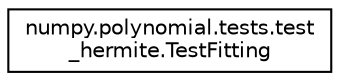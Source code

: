 digraph "Graphical Class Hierarchy"
{
 // LATEX_PDF_SIZE
  edge [fontname="Helvetica",fontsize="10",labelfontname="Helvetica",labelfontsize="10"];
  node [fontname="Helvetica",fontsize="10",shape=record];
  rankdir="LR";
  Node0 [label="numpy.polynomial.tests.test\l_hermite.TestFitting",height=0.2,width=0.4,color="black", fillcolor="white", style="filled",URL="$classnumpy_1_1polynomial_1_1tests_1_1test__hermite_1_1TestFitting.html",tooltip=" "];
}
